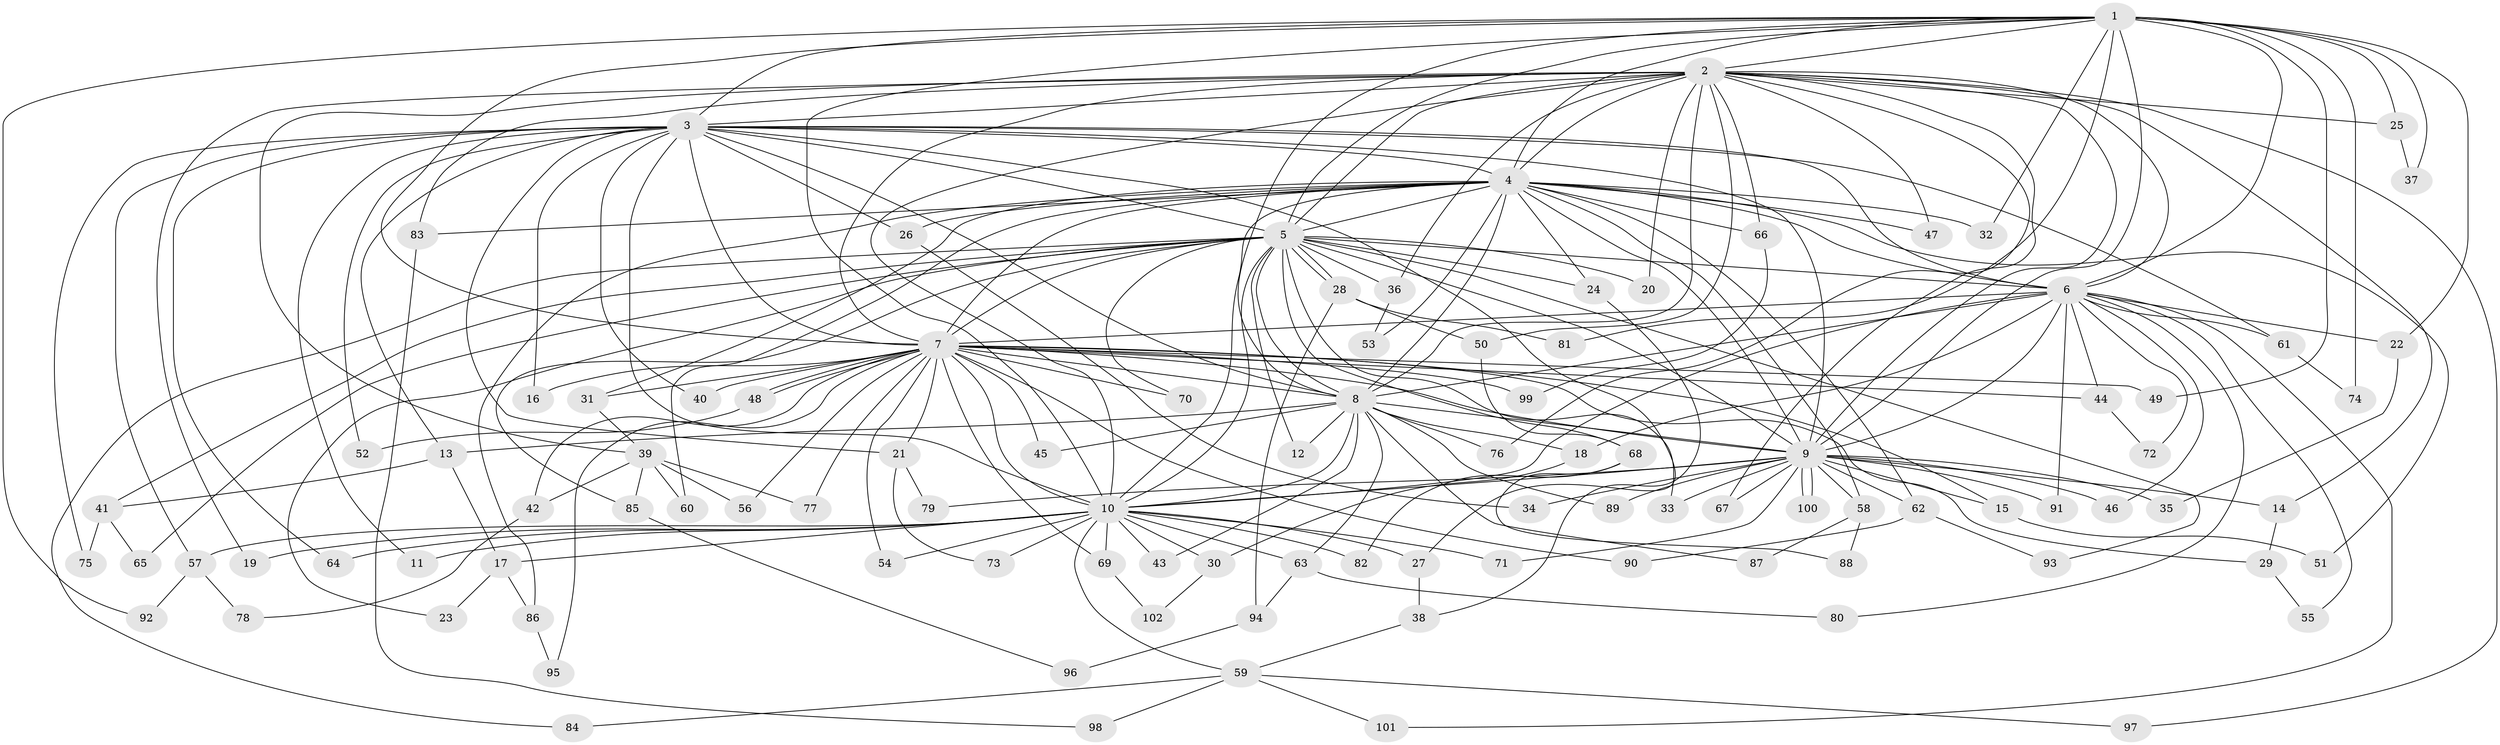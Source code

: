 // coarse degree distribution, {16: 0.012987012987012988, 21: 0.012987012987012988, 18: 0.03896103896103896, 22: 0.012987012987012988, 19: 0.012987012987012988, 26: 0.012987012987012988, 23: 0.012987012987012988, 25: 0.012987012987012988, 2: 0.5194805194805194, 6: 0.03896103896103896, 3: 0.22077922077922077, 4: 0.06493506493506493, 8: 0.012987012987012988, 5: 0.012987012987012988}
// Generated by graph-tools (version 1.1) at 2025/41/03/06/25 10:41:32]
// undirected, 102 vertices, 229 edges
graph export_dot {
graph [start="1"]
  node [color=gray90,style=filled];
  1;
  2;
  3;
  4;
  5;
  6;
  7;
  8;
  9;
  10;
  11;
  12;
  13;
  14;
  15;
  16;
  17;
  18;
  19;
  20;
  21;
  22;
  23;
  24;
  25;
  26;
  27;
  28;
  29;
  30;
  31;
  32;
  33;
  34;
  35;
  36;
  37;
  38;
  39;
  40;
  41;
  42;
  43;
  44;
  45;
  46;
  47;
  48;
  49;
  50;
  51;
  52;
  53;
  54;
  55;
  56;
  57;
  58;
  59;
  60;
  61;
  62;
  63;
  64;
  65;
  66;
  67;
  68;
  69;
  70;
  71;
  72;
  73;
  74;
  75;
  76;
  77;
  78;
  79;
  80;
  81;
  82;
  83;
  84;
  85;
  86;
  87;
  88;
  89;
  90;
  91;
  92;
  93;
  94;
  95;
  96;
  97;
  98;
  99;
  100;
  101;
  102;
  1 -- 2;
  1 -- 3;
  1 -- 4;
  1 -- 5;
  1 -- 6;
  1 -- 7;
  1 -- 8;
  1 -- 9;
  1 -- 10;
  1 -- 22;
  1 -- 25;
  1 -- 32;
  1 -- 37;
  1 -- 49;
  1 -- 74;
  1 -- 81;
  1 -- 92;
  2 -- 3;
  2 -- 4;
  2 -- 5;
  2 -- 6;
  2 -- 7;
  2 -- 8;
  2 -- 9;
  2 -- 10;
  2 -- 14;
  2 -- 19;
  2 -- 20;
  2 -- 25;
  2 -- 36;
  2 -- 39;
  2 -- 47;
  2 -- 50;
  2 -- 66;
  2 -- 67;
  2 -- 76;
  2 -- 83;
  2 -- 97;
  3 -- 4;
  3 -- 5;
  3 -- 6;
  3 -- 7;
  3 -- 8;
  3 -- 9;
  3 -- 10;
  3 -- 11;
  3 -- 13;
  3 -- 16;
  3 -- 21;
  3 -- 26;
  3 -- 27;
  3 -- 40;
  3 -- 52;
  3 -- 57;
  3 -- 61;
  3 -- 64;
  3 -- 75;
  4 -- 5;
  4 -- 6;
  4 -- 7;
  4 -- 8;
  4 -- 9;
  4 -- 10;
  4 -- 24;
  4 -- 26;
  4 -- 31;
  4 -- 32;
  4 -- 47;
  4 -- 51;
  4 -- 53;
  4 -- 58;
  4 -- 60;
  4 -- 62;
  4 -- 66;
  4 -- 83;
  4 -- 86;
  5 -- 6;
  5 -- 7;
  5 -- 8;
  5 -- 9;
  5 -- 10;
  5 -- 12;
  5 -- 20;
  5 -- 23;
  5 -- 24;
  5 -- 28;
  5 -- 28;
  5 -- 33;
  5 -- 36;
  5 -- 41;
  5 -- 65;
  5 -- 68;
  5 -- 70;
  5 -- 84;
  5 -- 85;
  5 -- 93;
  6 -- 7;
  6 -- 8;
  6 -- 9;
  6 -- 10;
  6 -- 18;
  6 -- 22;
  6 -- 44;
  6 -- 46;
  6 -- 55;
  6 -- 61;
  6 -- 72;
  6 -- 80;
  6 -- 91;
  6 -- 101;
  7 -- 8;
  7 -- 9;
  7 -- 10;
  7 -- 15;
  7 -- 16;
  7 -- 21;
  7 -- 29;
  7 -- 31;
  7 -- 40;
  7 -- 42;
  7 -- 44;
  7 -- 45;
  7 -- 48;
  7 -- 48;
  7 -- 49;
  7 -- 54;
  7 -- 56;
  7 -- 69;
  7 -- 70;
  7 -- 77;
  7 -- 90;
  7 -- 95;
  7 -- 99;
  8 -- 9;
  8 -- 10;
  8 -- 12;
  8 -- 13;
  8 -- 18;
  8 -- 43;
  8 -- 45;
  8 -- 63;
  8 -- 76;
  8 -- 87;
  8 -- 89;
  9 -- 10;
  9 -- 14;
  9 -- 15;
  9 -- 33;
  9 -- 34;
  9 -- 35;
  9 -- 46;
  9 -- 58;
  9 -- 62;
  9 -- 67;
  9 -- 71;
  9 -- 79;
  9 -- 89;
  9 -- 91;
  9 -- 100;
  9 -- 100;
  10 -- 11;
  10 -- 17;
  10 -- 19;
  10 -- 27;
  10 -- 30;
  10 -- 43;
  10 -- 54;
  10 -- 57;
  10 -- 59;
  10 -- 63;
  10 -- 64;
  10 -- 69;
  10 -- 71;
  10 -- 73;
  10 -- 82;
  13 -- 17;
  13 -- 41;
  14 -- 29;
  15 -- 51;
  17 -- 23;
  17 -- 86;
  18 -- 30;
  21 -- 73;
  21 -- 79;
  22 -- 35;
  24 -- 38;
  25 -- 37;
  26 -- 34;
  27 -- 38;
  28 -- 50;
  28 -- 81;
  28 -- 94;
  29 -- 55;
  30 -- 102;
  31 -- 39;
  36 -- 53;
  38 -- 59;
  39 -- 42;
  39 -- 56;
  39 -- 60;
  39 -- 77;
  39 -- 85;
  41 -- 65;
  41 -- 75;
  42 -- 78;
  44 -- 72;
  48 -- 52;
  50 -- 68;
  57 -- 78;
  57 -- 92;
  58 -- 87;
  58 -- 88;
  59 -- 84;
  59 -- 97;
  59 -- 98;
  59 -- 101;
  61 -- 74;
  62 -- 90;
  62 -- 93;
  63 -- 80;
  63 -- 94;
  66 -- 99;
  68 -- 82;
  68 -- 88;
  69 -- 102;
  83 -- 98;
  85 -- 96;
  86 -- 95;
  94 -- 96;
}
